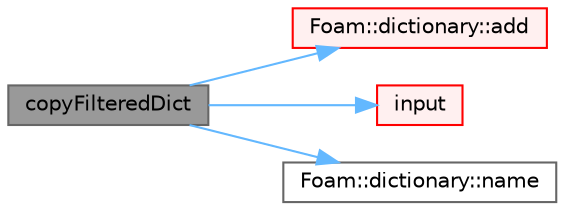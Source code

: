 digraph "copyFilteredDict"
{
 // LATEX_PDF_SIZE
  bgcolor="transparent";
  edge [fontname=Helvetica,fontsize=10,labelfontname=Helvetica,labelfontsize=10];
  node [fontname=Helvetica,fontsize=10,shape=box,height=0.2,width=0.4];
  rankdir="LR";
  Node1 [id="Node000001",label="copyFilteredDict",height=0.2,width=0.4,color="gray40", fillcolor="grey60", style="filled", fontcolor="black",tooltip=" "];
  Node1 -> Node2 [id="edge1_Node000001_Node000002",color="steelblue1",style="solid",tooltip=" "];
  Node2 [id="Node000002",label="Foam::dictionary::add",height=0.2,width=0.4,color="red", fillcolor="#FFF0F0", style="filled",URL="$classFoam_1_1dictionary.html#ad164f93c9473abeb7d938eae54a53d15",tooltip=" "];
  Node1 -> Node12 [id="edge2_Node000001_Node000012",color="steelblue1",style="solid",tooltip=" "];
  Node12 [id="Node000012",label="input",height=0.2,width=0.4,color="red", fillcolor="#FFF0F0", style="filled",URL="$namespaceFoam.html#a343177808ebba0449e8ce3467886b549",tooltip=" "];
  Node1 -> Node14 [id="edge3_Node000001_Node000014",color="steelblue1",style="solid",tooltip=" "];
  Node14 [id="Node000014",label="Foam::dictionary::name",height=0.2,width=0.4,color="grey40", fillcolor="white", style="filled",URL="$classFoam_1_1dictionary.html#a20df806e0b38c1b3a3df987fafd7bd49",tooltip=" "];
}
